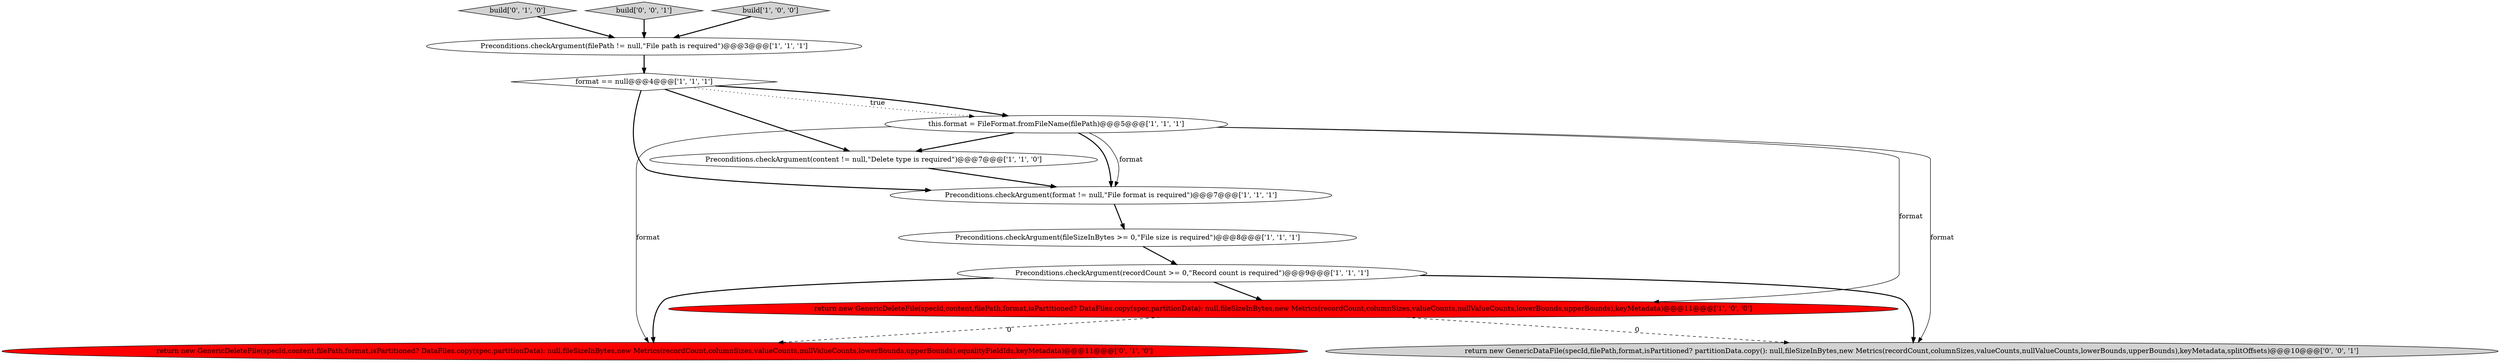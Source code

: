 digraph {
12 [style = filled, label = "return new GenericDataFile(specId,filePath,format,isPartitioned? partitionData.copy(): null,fileSizeInBytes,new Metrics(recordCount,columnSizes,valueCounts,nullValueCounts,lowerBounds,upperBounds),keyMetadata,splitOffsets)@@@10@@@['0', '0', '1']", fillcolor = lightgray, shape = ellipse image = "AAA0AAABBB3BBB"];
9 [style = filled, label = "build['0', '1', '0']", fillcolor = lightgray, shape = diamond image = "AAA0AAABBB2BBB"];
1 [style = filled, label = "Preconditions.checkArgument(content != null,\"Delete type is required\")@@@7@@@['1', '1', '0']", fillcolor = white, shape = ellipse image = "AAA0AAABBB1BBB"];
10 [style = filled, label = "return new GenericDeleteFile(specId,content,filePath,format,isPartitioned? DataFiles.copy(spec,partitionData): null,fileSizeInBytes,new Metrics(recordCount,columnSizes,valueCounts,nullValueCounts,lowerBounds,upperBounds),equalityFieldIds,keyMetadata)@@@11@@@['0', '1', '0']", fillcolor = red, shape = ellipse image = "AAA1AAABBB2BBB"];
11 [style = filled, label = "build['0', '0', '1']", fillcolor = lightgray, shape = diamond image = "AAA0AAABBB3BBB"];
6 [style = filled, label = "format == null@@@4@@@['1', '1', '1']", fillcolor = white, shape = diamond image = "AAA0AAABBB1BBB"];
0 [style = filled, label = "Preconditions.checkArgument(recordCount >= 0,\"Record count is required\")@@@9@@@['1', '1', '1']", fillcolor = white, shape = ellipse image = "AAA0AAABBB1BBB"];
5 [style = filled, label = "this.format = FileFormat.fromFileName(filePath)@@@5@@@['1', '1', '1']", fillcolor = white, shape = ellipse image = "AAA0AAABBB1BBB"];
4 [style = filled, label = "Preconditions.checkArgument(filePath != null,\"File path is required\")@@@3@@@['1', '1', '1']", fillcolor = white, shape = ellipse image = "AAA0AAABBB1BBB"];
2 [style = filled, label = "Preconditions.checkArgument(format != null,\"File format is required\")@@@7@@@['1', '1', '1']", fillcolor = white, shape = ellipse image = "AAA0AAABBB1BBB"];
7 [style = filled, label = "return new GenericDeleteFile(specId,content,filePath,format,isPartitioned? DataFiles.copy(spec,partitionData): null,fileSizeInBytes,new Metrics(recordCount,columnSizes,valueCounts,nullValueCounts,lowerBounds,upperBounds),keyMetadata)@@@11@@@['1', '0', '0']", fillcolor = red, shape = ellipse image = "AAA1AAABBB1BBB"];
8 [style = filled, label = "build['1', '0', '0']", fillcolor = lightgray, shape = diamond image = "AAA0AAABBB1BBB"];
3 [style = filled, label = "Preconditions.checkArgument(fileSizeInBytes >= 0,\"File size is required\")@@@8@@@['1', '1', '1']", fillcolor = white, shape = ellipse image = "AAA0AAABBB1BBB"];
4->6 [style = bold, label=""];
0->12 [style = bold, label=""];
9->4 [style = bold, label=""];
2->3 [style = bold, label=""];
11->4 [style = bold, label=""];
5->12 [style = solid, label="format"];
3->0 [style = bold, label=""];
0->7 [style = bold, label=""];
6->2 [style = bold, label=""];
6->1 [style = bold, label=""];
5->1 [style = bold, label=""];
6->5 [style = bold, label=""];
5->2 [style = bold, label=""];
0->10 [style = bold, label=""];
5->2 [style = solid, label="format"];
7->12 [style = dashed, label="0"];
7->10 [style = dashed, label="0"];
1->2 [style = bold, label=""];
5->7 [style = solid, label="format"];
8->4 [style = bold, label=""];
5->10 [style = solid, label="format"];
6->5 [style = dotted, label="true"];
}

